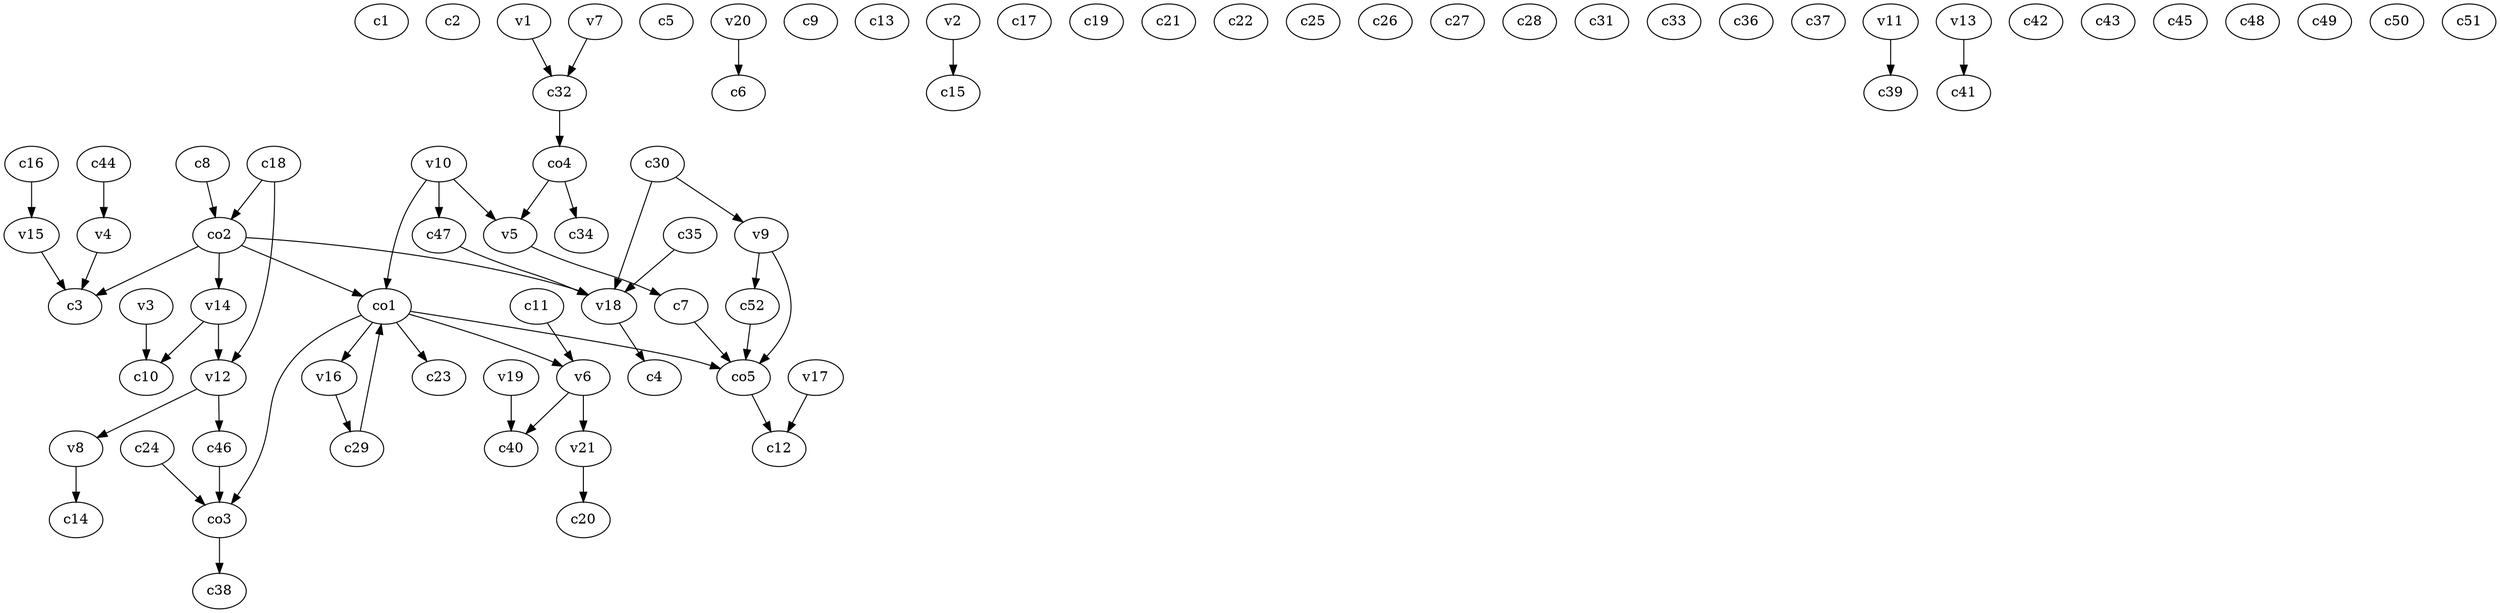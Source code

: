strict digraph  {
c1;
c2;
c3;
c4;
c5;
c6;
c7;
c8;
c9;
c10;
c11;
c12;
c13;
c14;
c15;
c16;
c17;
c18;
c19;
c20;
c21;
c22;
c23;
c24;
c25;
c26;
c27;
c28;
c29;
c30;
c31;
c32;
c33;
c34;
c35;
c36;
c37;
c38;
c39;
c40;
c41;
c42;
c43;
c44;
c45;
c46;
c47;
c48;
c49;
c50;
c51;
c52;
v1;
v2;
v3;
v4;
v5;
v6;
v7;
v8;
v9;
v10;
v11;
v12;
v13;
v14;
v15;
v16;
v17;
v18;
v19;
v20;
v21;
co1;
co2;
co3;
co4;
co5;
c7 -> co5  [weight=1];
c8 -> co2  [weight=1];
c11 -> v6  [weight=1];
c16 -> v15  [weight=1];
c18 -> co2  [weight=1];
c18 -> v12  [weight=1];
c24 -> co3  [weight=1];
c29 -> co1  [weight=1];
c30 -> v9  [weight=1];
c30 -> v18  [weight=1];
c32 -> co4  [weight=1];
c35 -> v18  [weight=1];
c44 -> v4  [weight=1];
c46 -> co3  [weight=1];
c47 -> v18  [weight=1];
c52 -> co5  [weight=1];
v1 -> c32  [weight=1];
v2 -> c15  [weight=1];
v3 -> c10  [weight=1];
v4 -> c3  [weight=1];
v5 -> c7  [weight=1];
v6 -> c40  [weight=1];
v6 -> v21  [weight=1];
v7 -> c32  [weight=1];
v8 -> c14  [weight=1];
v9 -> c52  [weight=1];
v9 -> co5  [weight=1];
v10 -> c47  [weight=1];
v10 -> v5  [weight=1];
v10 -> co1  [weight=1];
v11 -> c39  [weight=1];
v12 -> c46  [weight=1];
v12 -> v8  [weight=1];
v13 -> c41  [weight=1];
v14 -> c10  [weight=1];
v14 -> v12  [weight=1];
v15 -> c3  [weight=1];
v16 -> c29  [weight=1];
v17 -> c12  [weight=1];
v18 -> c4  [weight=1];
v19 -> c40  [weight=1];
v20 -> c6  [weight=1];
v21 -> c20  [weight=1];
co1 -> c23  [weight=1];
co1 -> v6  [weight=1];
co1 -> co3  [weight=1];
co1 -> co5  [weight=1];
co1 -> v16  [weight=1];
co2 -> c3  [weight=1];
co2 -> v18  [weight=1];
co2 -> co1  [weight=1];
co2 -> v14  [weight=1];
co3 -> c38  [weight=1];
co4 -> c34  [weight=1];
co4 -> v5  [weight=1];
co5 -> c12  [weight=1];
}
